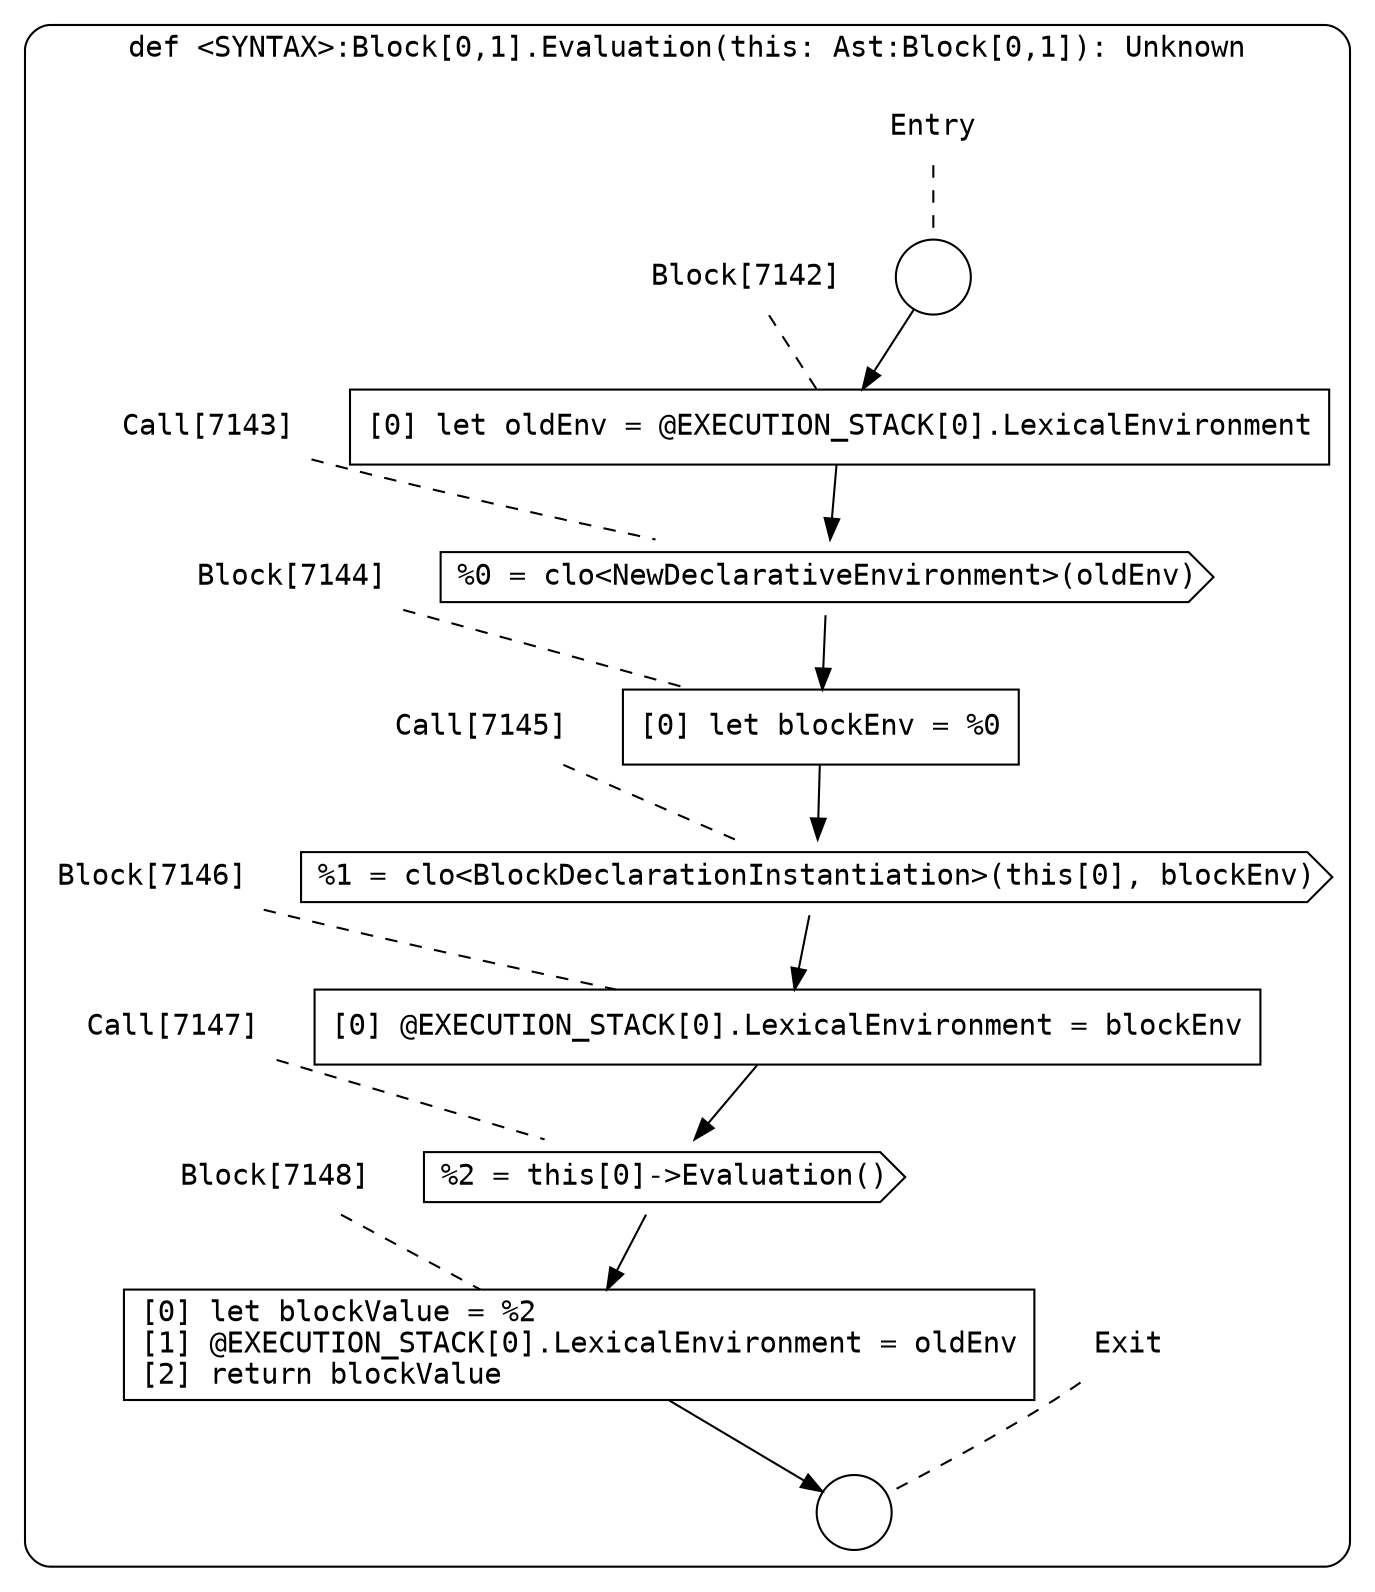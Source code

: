 digraph {
  graph [fontname = "Consolas"]
  node [fontname = "Consolas"]
  edge [fontname = "Consolas"]
  subgraph cluster1383 {
    label = "def <SYNTAX>:Block[0,1].Evaluation(this: Ast:Block[0,1]): Unknown"
    style = rounded
    cluster1383_entry_name [shape=none, label=<<font color="black">Entry</font>>]
    cluster1383_entry_name -> cluster1383_entry [arrowhead=none, color="black", style=dashed]
    cluster1383_entry [shape=circle label=" " color="black" fillcolor="white" style=filled]
    cluster1383_entry -> node7142 [color="black"]
    cluster1383_exit_name [shape=none, label=<<font color="black">Exit</font>>]
    cluster1383_exit_name -> cluster1383_exit [arrowhead=none, color="black", style=dashed]
    cluster1383_exit [shape=circle label=" " color="black" fillcolor="white" style=filled]
    node7142_name [shape=none, label=<<font color="black">Block[7142]</font>>]
    node7142_name -> node7142 [arrowhead=none, color="black", style=dashed]
    node7142 [shape=box, label=<<font color="black">[0] let oldEnv = @EXECUTION_STACK[0].LexicalEnvironment<BR ALIGN="LEFT"/></font>> color="black" fillcolor="white", style=filled]
    node7142 -> node7143 [color="black"]
    node7143_name [shape=none, label=<<font color="black">Call[7143]</font>>]
    node7143_name -> node7143 [arrowhead=none, color="black", style=dashed]
    node7143 [shape=cds, label=<<font color="black">%0 = clo&lt;NewDeclarativeEnvironment&gt;(oldEnv)</font>> color="black" fillcolor="white", style=filled]
    node7143 -> node7144 [color="black"]
    node7144_name [shape=none, label=<<font color="black">Block[7144]</font>>]
    node7144_name -> node7144 [arrowhead=none, color="black", style=dashed]
    node7144 [shape=box, label=<<font color="black">[0] let blockEnv = %0<BR ALIGN="LEFT"/></font>> color="black" fillcolor="white", style=filled]
    node7144 -> node7145 [color="black"]
    node7145_name [shape=none, label=<<font color="black">Call[7145]</font>>]
    node7145_name -> node7145 [arrowhead=none, color="black", style=dashed]
    node7145 [shape=cds, label=<<font color="black">%1 = clo&lt;BlockDeclarationInstantiation&gt;(this[0], blockEnv)</font>> color="black" fillcolor="white", style=filled]
    node7145 -> node7146 [color="black"]
    node7146_name [shape=none, label=<<font color="black">Block[7146]</font>>]
    node7146_name -> node7146 [arrowhead=none, color="black", style=dashed]
    node7146 [shape=box, label=<<font color="black">[0] @EXECUTION_STACK[0].LexicalEnvironment = blockEnv<BR ALIGN="LEFT"/></font>> color="black" fillcolor="white", style=filled]
    node7146 -> node7147 [color="black"]
    node7147_name [shape=none, label=<<font color="black">Call[7147]</font>>]
    node7147_name -> node7147 [arrowhead=none, color="black", style=dashed]
    node7147 [shape=cds, label=<<font color="black">%2 = this[0]-&gt;Evaluation()</font>> color="black" fillcolor="white", style=filled]
    node7147 -> node7148 [color="black"]
    node7148_name [shape=none, label=<<font color="black">Block[7148]</font>>]
    node7148_name -> node7148 [arrowhead=none, color="black", style=dashed]
    node7148 [shape=box, label=<<font color="black">[0] let blockValue = %2<BR ALIGN="LEFT"/>[1] @EXECUTION_STACK[0].LexicalEnvironment = oldEnv<BR ALIGN="LEFT"/>[2] return blockValue<BR ALIGN="LEFT"/></font>> color="black" fillcolor="white", style=filled]
    node7148 -> cluster1383_exit [color="black"]
  }
}